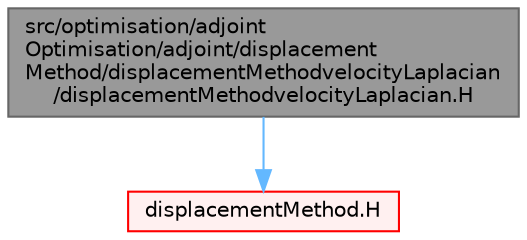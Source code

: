 digraph "src/optimisation/adjointOptimisation/adjoint/displacementMethod/displacementMethodvelocityLaplacian/displacementMethodvelocityLaplacian.H"
{
 // LATEX_PDF_SIZE
  bgcolor="transparent";
  edge [fontname=Helvetica,fontsize=10,labelfontname=Helvetica,labelfontsize=10];
  node [fontname=Helvetica,fontsize=10,shape=box,height=0.2,width=0.4];
  Node1 [id="Node000001",label="src/optimisation/adjoint\lOptimisation/adjoint/displacement\lMethod/displacementMethodvelocityLaplacian\l/displacementMethodvelocityLaplacian.H",height=0.2,width=0.4,color="gray40", fillcolor="grey60", style="filled", fontcolor="black",tooltip=" "];
  Node1 -> Node2 [id="edge1_Node000001_Node000002",color="steelblue1",style="solid",tooltip=" "];
  Node2 [id="Node000002",label="displacementMethod.H",height=0.2,width=0.4,color="red", fillcolor="#FFF0F0", style="filled",URL="$displacementMethod_8H.html",tooltip=" "];
}

